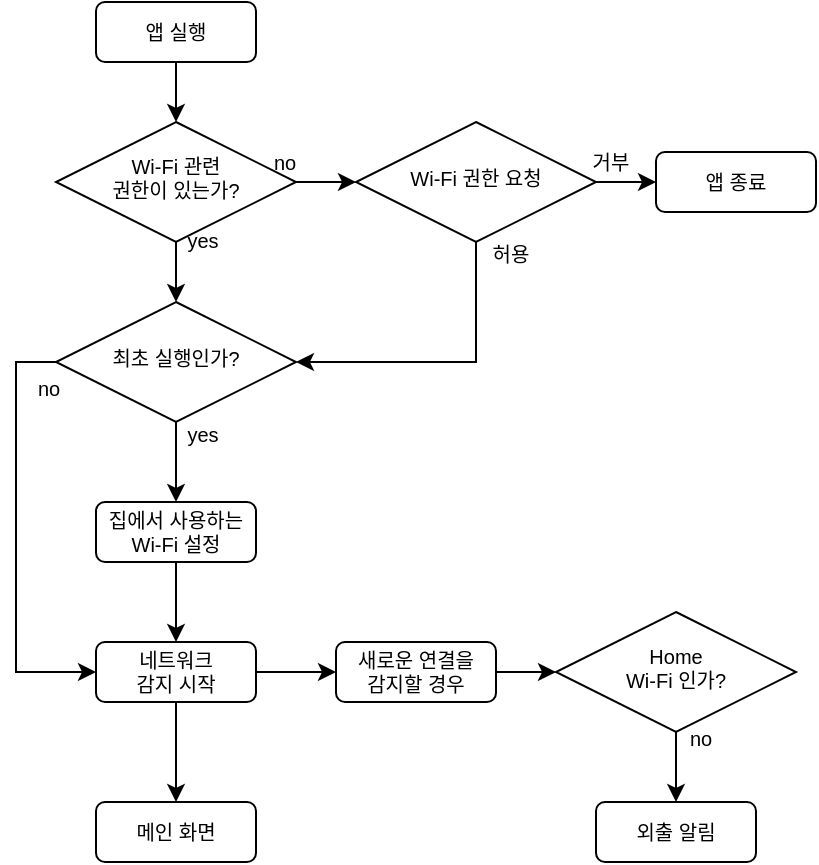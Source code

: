 <mxfile version="12.4.8" type="device"><diagram id="C5RBs43oDa-KdzZeNtuy" name="Page-1"><mxGraphModel dx="723" dy="394" grid="1" gridSize="10" guides="1" tooltips="1" connect="1" arrows="1" fold="1" page="1" pageScale="1" pageWidth="827" pageHeight="1169" math="0" shadow="0"><root><mxCell id="WIyWlLk6GJQsqaUBKTNV-0"/><mxCell id="WIyWlLk6GJQsqaUBKTNV-1" parent="WIyWlLk6GJQsqaUBKTNV-0"/><mxCell id="VYaiqs4sgwEyUv_ZG77W-16" style="edgeStyle=orthogonalEdgeStyle;rounded=0;orthogonalLoop=1;jettySize=auto;html=1;fontSize=10;" edge="1" parent="WIyWlLk6GJQsqaUBKTNV-1" source="WIyWlLk6GJQsqaUBKTNV-3" target="WIyWlLk6GJQsqaUBKTNV-6"><mxGeometry relative="1" as="geometry"/></mxCell><mxCell id="WIyWlLk6GJQsqaUBKTNV-3" value="앱 실행" style="rounded=1;whiteSpace=wrap;html=1;fontSize=10;glass=0;strokeWidth=1;shadow=0;" parent="WIyWlLk6GJQsqaUBKTNV-1" vertex="1"><mxGeometry x="180" y="100" width="80" height="30" as="geometry"/></mxCell><mxCell id="VYaiqs4sgwEyUv_ZG77W-17" value="no" style="edgeStyle=orthogonalEdgeStyle;rounded=0;orthogonalLoop=1;jettySize=auto;html=1;entryX=0;entryY=0.5;entryDx=0;entryDy=0;fontSize=10;" edge="1" parent="WIyWlLk6GJQsqaUBKTNV-1" source="WIyWlLk6GJQsqaUBKTNV-6" target="VYaiqs4sgwEyUv_ZG77W-1"><mxGeometry x="0.316" y="21" relative="1" as="geometry"><mxPoint x="-19" y="11" as="offset"/></mxGeometry></mxCell><mxCell id="VYaiqs4sgwEyUv_ZG77W-19" value="yes" style="edgeStyle=orthogonalEdgeStyle;rounded=0;orthogonalLoop=1;jettySize=auto;html=1;entryX=0.5;entryY=0;entryDx=0;entryDy=0;fontSize=10;" edge="1" parent="WIyWlLk6GJQsqaUBKTNV-1" source="WIyWlLk6GJQsqaUBKTNV-6" target="VYaiqs4sgwEyUv_ZG77W-11"><mxGeometry x="0.357" y="19" relative="1" as="geometry"><mxPoint x="-6" y="-15" as="offset"/></mxGeometry></mxCell><mxCell id="WIyWlLk6GJQsqaUBKTNV-6" value="Wi-Fi 관련&lt;br style=&quot;font-size: 10px;&quot;&gt;권한이 있는가?" style="rhombus;whiteSpace=wrap;html=1;shadow=0;fontFamily=Helvetica;fontSize=10;align=center;strokeWidth=1;spacing=6;spacingTop=-4;" parent="WIyWlLk6GJQsqaUBKTNV-1" vertex="1"><mxGeometry x="160" y="160" width="120" height="60" as="geometry"/></mxCell><mxCell id="VYaiqs4sgwEyUv_ZG77W-15" value="허용" style="edgeStyle=orthogonalEdgeStyle;rounded=0;orthogonalLoop=1;jettySize=auto;html=1;entryX=1;entryY=0.5;entryDx=0;entryDy=0;exitX=0.5;exitY=1;exitDx=0;exitDy=0;fontSize=10;" edge="1" parent="WIyWlLk6GJQsqaUBKTNV-1" source="VYaiqs4sgwEyUv_ZG77W-1" target="VYaiqs4sgwEyUv_ZG77W-11"><mxGeometry x="-0.924" y="17" relative="1" as="geometry"><mxPoint as="offset"/></mxGeometry></mxCell><mxCell id="VYaiqs4sgwEyUv_ZG77W-18" value="거부" style="edgeStyle=orthogonalEdgeStyle;rounded=0;orthogonalLoop=1;jettySize=auto;html=1;entryX=0;entryY=0.5;entryDx=0;entryDy=0;fontSize=10;" edge="1" parent="WIyWlLk6GJQsqaUBKTNV-1" source="VYaiqs4sgwEyUv_ZG77W-1" target="VYaiqs4sgwEyUv_ZG77W-5"><mxGeometry x="-0.723" y="10" relative="1" as="geometry"><mxPoint as="offset"/></mxGeometry></mxCell><mxCell id="VYaiqs4sgwEyUv_ZG77W-1" value="Wi-Fi 권한 요청" style="rhombus;whiteSpace=wrap;html=1;shadow=0;fontFamily=Helvetica;fontSize=10;align=center;strokeWidth=1;spacing=6;spacingTop=-4;" vertex="1" parent="WIyWlLk6GJQsqaUBKTNV-1"><mxGeometry x="310" y="160" width="120" height="60" as="geometry"/></mxCell><mxCell id="VYaiqs4sgwEyUv_ZG77W-5" value="앱 종료" style="rounded=1;whiteSpace=wrap;html=1;fontSize=10;glass=0;strokeWidth=1;shadow=0;" vertex="1" parent="WIyWlLk6GJQsqaUBKTNV-1"><mxGeometry x="460" y="175" width="80" height="30" as="geometry"/></mxCell><mxCell id="VYaiqs4sgwEyUv_ZG77W-22" value="yes" style="edgeStyle=orthogonalEdgeStyle;rounded=0;orthogonalLoop=1;jettySize=auto;html=1;entryX=0.5;entryY=0;entryDx=0;entryDy=0;fontSize=10;" edge="1" parent="WIyWlLk6GJQsqaUBKTNV-1" source="VYaiqs4sgwEyUv_ZG77W-11" target="VYaiqs4sgwEyUv_ZG77W-21"><mxGeometry x="0.001" y="19" relative="1" as="geometry"><mxPoint x="-6" y="-14" as="offset"/></mxGeometry></mxCell><mxCell id="VYaiqs4sgwEyUv_ZG77W-25" value="no" style="edgeStyle=orthogonalEdgeStyle;rounded=0;orthogonalLoop=1;jettySize=auto;html=1;entryX=0;entryY=0.5;entryDx=0;entryDy=0;fontSize=10;exitX=0;exitY=0.5;exitDx=0;exitDy=0;" edge="1" parent="WIyWlLk6GJQsqaUBKTNV-1" source="VYaiqs4sgwEyUv_ZG77W-11" target="VYaiqs4sgwEyUv_ZG77W-23"><mxGeometry x="-0.695" y="16" relative="1" as="geometry"><Array as="points"><mxPoint x="140" y="280"/><mxPoint x="140" y="435"/></Array><mxPoint as="offset"/></mxGeometry></mxCell><mxCell id="VYaiqs4sgwEyUv_ZG77W-11" value="최초 실행인가?" style="rhombus;whiteSpace=wrap;html=1;shadow=0;fontFamily=Helvetica;fontSize=10;align=center;strokeWidth=1;spacing=6;spacingTop=-4;" vertex="1" parent="WIyWlLk6GJQsqaUBKTNV-1"><mxGeometry x="160" y="250" width="120" height="60" as="geometry"/></mxCell><mxCell id="VYaiqs4sgwEyUv_ZG77W-24" style="edgeStyle=orthogonalEdgeStyle;rounded=0;orthogonalLoop=1;jettySize=auto;html=1;entryX=0.5;entryY=0;entryDx=0;entryDy=0;fontSize=10;" edge="1" parent="WIyWlLk6GJQsqaUBKTNV-1" source="VYaiqs4sgwEyUv_ZG77W-21" target="VYaiqs4sgwEyUv_ZG77W-23"><mxGeometry relative="1" as="geometry"/></mxCell><mxCell id="VYaiqs4sgwEyUv_ZG77W-21" value="&lt;span style=&quot;font-size: 10px&quot;&gt;집에서 사용하는 Wi-Fi 설정&lt;/span&gt;" style="rounded=1;whiteSpace=wrap;html=1;fontSize=10;glass=0;strokeWidth=1;shadow=0;" vertex="1" parent="WIyWlLk6GJQsqaUBKTNV-1"><mxGeometry x="180" y="350" width="80" height="30" as="geometry"/></mxCell><mxCell id="VYaiqs4sgwEyUv_ZG77W-27" style="edgeStyle=orthogonalEdgeStyle;rounded=0;orthogonalLoop=1;jettySize=auto;html=1;entryX=0.5;entryY=0;entryDx=0;entryDy=0;fontSize=10;" edge="1" parent="WIyWlLk6GJQsqaUBKTNV-1" source="VYaiqs4sgwEyUv_ZG77W-23" target="VYaiqs4sgwEyUv_ZG77W-26"><mxGeometry relative="1" as="geometry"/></mxCell><mxCell id="VYaiqs4sgwEyUv_ZG77W-29" style="edgeStyle=orthogonalEdgeStyle;rounded=0;orthogonalLoop=1;jettySize=auto;html=1;fontSize=10;entryX=0;entryY=0.5;entryDx=0;entryDy=0;" edge="1" parent="WIyWlLk6GJQsqaUBKTNV-1" source="VYaiqs4sgwEyUv_ZG77W-23" target="VYaiqs4sgwEyUv_ZG77W-28"><mxGeometry relative="1" as="geometry"><Array as="points"><mxPoint x="300" y="435"/><mxPoint x="300" y="435"/></Array></mxGeometry></mxCell><mxCell id="VYaiqs4sgwEyUv_ZG77W-23" value="네트워크&lt;br&gt;감지 시작" style="rounded=1;whiteSpace=wrap;html=1;fontSize=10;glass=0;strokeWidth=1;shadow=0;" vertex="1" parent="WIyWlLk6GJQsqaUBKTNV-1"><mxGeometry x="180" y="420" width="80" height="30" as="geometry"/></mxCell><mxCell id="VYaiqs4sgwEyUv_ZG77W-26" value="&lt;span style=&quot;font-size: 10px&quot;&gt;메인 화면&lt;/span&gt;" style="rounded=1;whiteSpace=wrap;html=1;fontSize=10;glass=0;strokeWidth=1;shadow=0;" vertex="1" parent="WIyWlLk6GJQsqaUBKTNV-1"><mxGeometry x="180" y="500" width="80" height="30" as="geometry"/></mxCell><mxCell id="VYaiqs4sgwEyUv_ZG77W-33" style="edgeStyle=orthogonalEdgeStyle;rounded=0;orthogonalLoop=1;jettySize=auto;html=1;entryX=0;entryY=0.5;entryDx=0;entryDy=0;fontSize=10;" edge="1" parent="WIyWlLk6GJQsqaUBKTNV-1" source="VYaiqs4sgwEyUv_ZG77W-28" target="VYaiqs4sgwEyUv_ZG77W-32"><mxGeometry relative="1" as="geometry"/></mxCell><mxCell id="VYaiqs4sgwEyUv_ZG77W-28" value="새로운 연결을&lt;br&gt;감지할 경우" style="rounded=1;whiteSpace=wrap;html=1;fontSize=10;glass=0;strokeWidth=1;shadow=0;" vertex="1" parent="WIyWlLk6GJQsqaUBKTNV-1"><mxGeometry x="300" y="420" width="80" height="30" as="geometry"/></mxCell><mxCell id="VYaiqs4sgwEyUv_ZG77W-35" value="no" style="edgeStyle=orthogonalEdgeStyle;rounded=0;orthogonalLoop=1;jettySize=auto;html=1;entryX=0.5;entryY=0;entryDx=0;entryDy=0;fontSize=10;" edge="1" parent="WIyWlLk6GJQsqaUBKTNV-1" source="VYaiqs4sgwEyUv_ZG77W-32" target="VYaiqs4sgwEyUv_ZG77W-34"><mxGeometry x="0.141" y="18" relative="1" as="geometry"><mxPoint x="-6" y="-13" as="offset"/></mxGeometry></mxCell><mxCell id="VYaiqs4sgwEyUv_ZG77W-32" value="Home&lt;br&gt;Wi-Fi 인가?" style="rhombus;whiteSpace=wrap;html=1;shadow=0;fontFamily=Helvetica;fontSize=10;align=center;strokeWidth=1;spacing=6;spacingTop=-4;" vertex="1" parent="WIyWlLk6GJQsqaUBKTNV-1"><mxGeometry x="410" y="405" width="120" height="60" as="geometry"/></mxCell><mxCell id="VYaiqs4sgwEyUv_ZG77W-34" value="외출 알림" style="rounded=1;whiteSpace=wrap;html=1;fontSize=10;glass=0;strokeWidth=1;shadow=0;" vertex="1" parent="WIyWlLk6GJQsqaUBKTNV-1"><mxGeometry x="430" y="500" width="80" height="30" as="geometry"/></mxCell></root></mxGraphModel></diagram></mxfile>